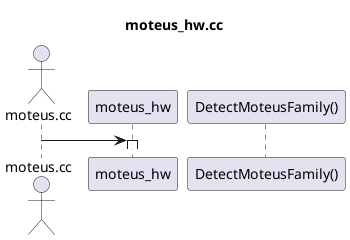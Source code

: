 @startuml moteus_hw

title moteus_hw.cc

actor moteus.cc 
moteus.cc -> moteus_hw
activate moteus_hw

participant "DetectMoteusFamily()" as DetectMoteusFamily

@enduml